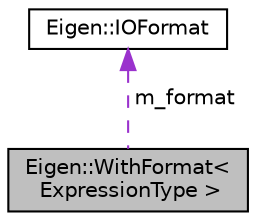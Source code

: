 digraph "Eigen::WithFormat&lt; ExpressionType &gt;"
{
  edge [fontname="Helvetica",fontsize="10",labelfontname="Helvetica",labelfontsize="10"];
  node [fontname="Helvetica",fontsize="10",shape=record];
  Node1 [label="Eigen::WithFormat\<\l ExpressionType \>",height=0.2,width=0.4,color="black", fillcolor="grey75", style="filled" fontcolor="black"];
  Node2 -> Node1 [dir="back",color="darkorchid3",fontsize="10",style="dashed",label=" m_format" ,fontname="Helvetica"];
  Node2 [label="Eigen::IOFormat",height=0.2,width=0.4,color="black", fillcolor="white", style="filled",URL="$structEigen_1_1IOFormat.html",tooltip="Stores a set of parameters controlling the way matrices are printed. "];
}
